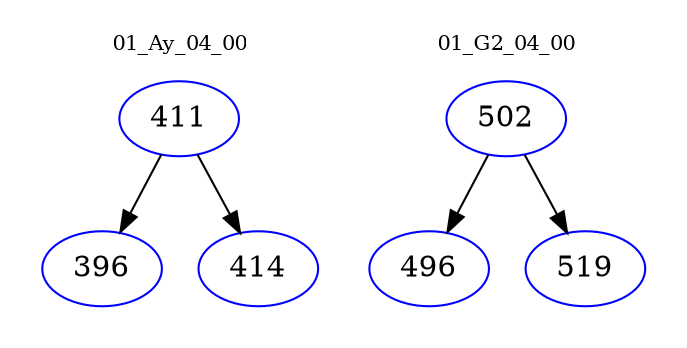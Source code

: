 digraph{
subgraph cluster_0 {
color = white
label = "01_Ay_04_00";
fontsize=10;
T0_411 [label="411", color="blue"]
T0_411 -> T0_396 [color="black"]
T0_396 [label="396", color="blue"]
T0_411 -> T0_414 [color="black"]
T0_414 [label="414", color="blue"]
}
subgraph cluster_1 {
color = white
label = "01_G2_04_00";
fontsize=10;
T1_502 [label="502", color="blue"]
T1_502 -> T1_496 [color="black"]
T1_496 [label="496", color="blue"]
T1_502 -> T1_519 [color="black"]
T1_519 [label="519", color="blue"]
}
}
